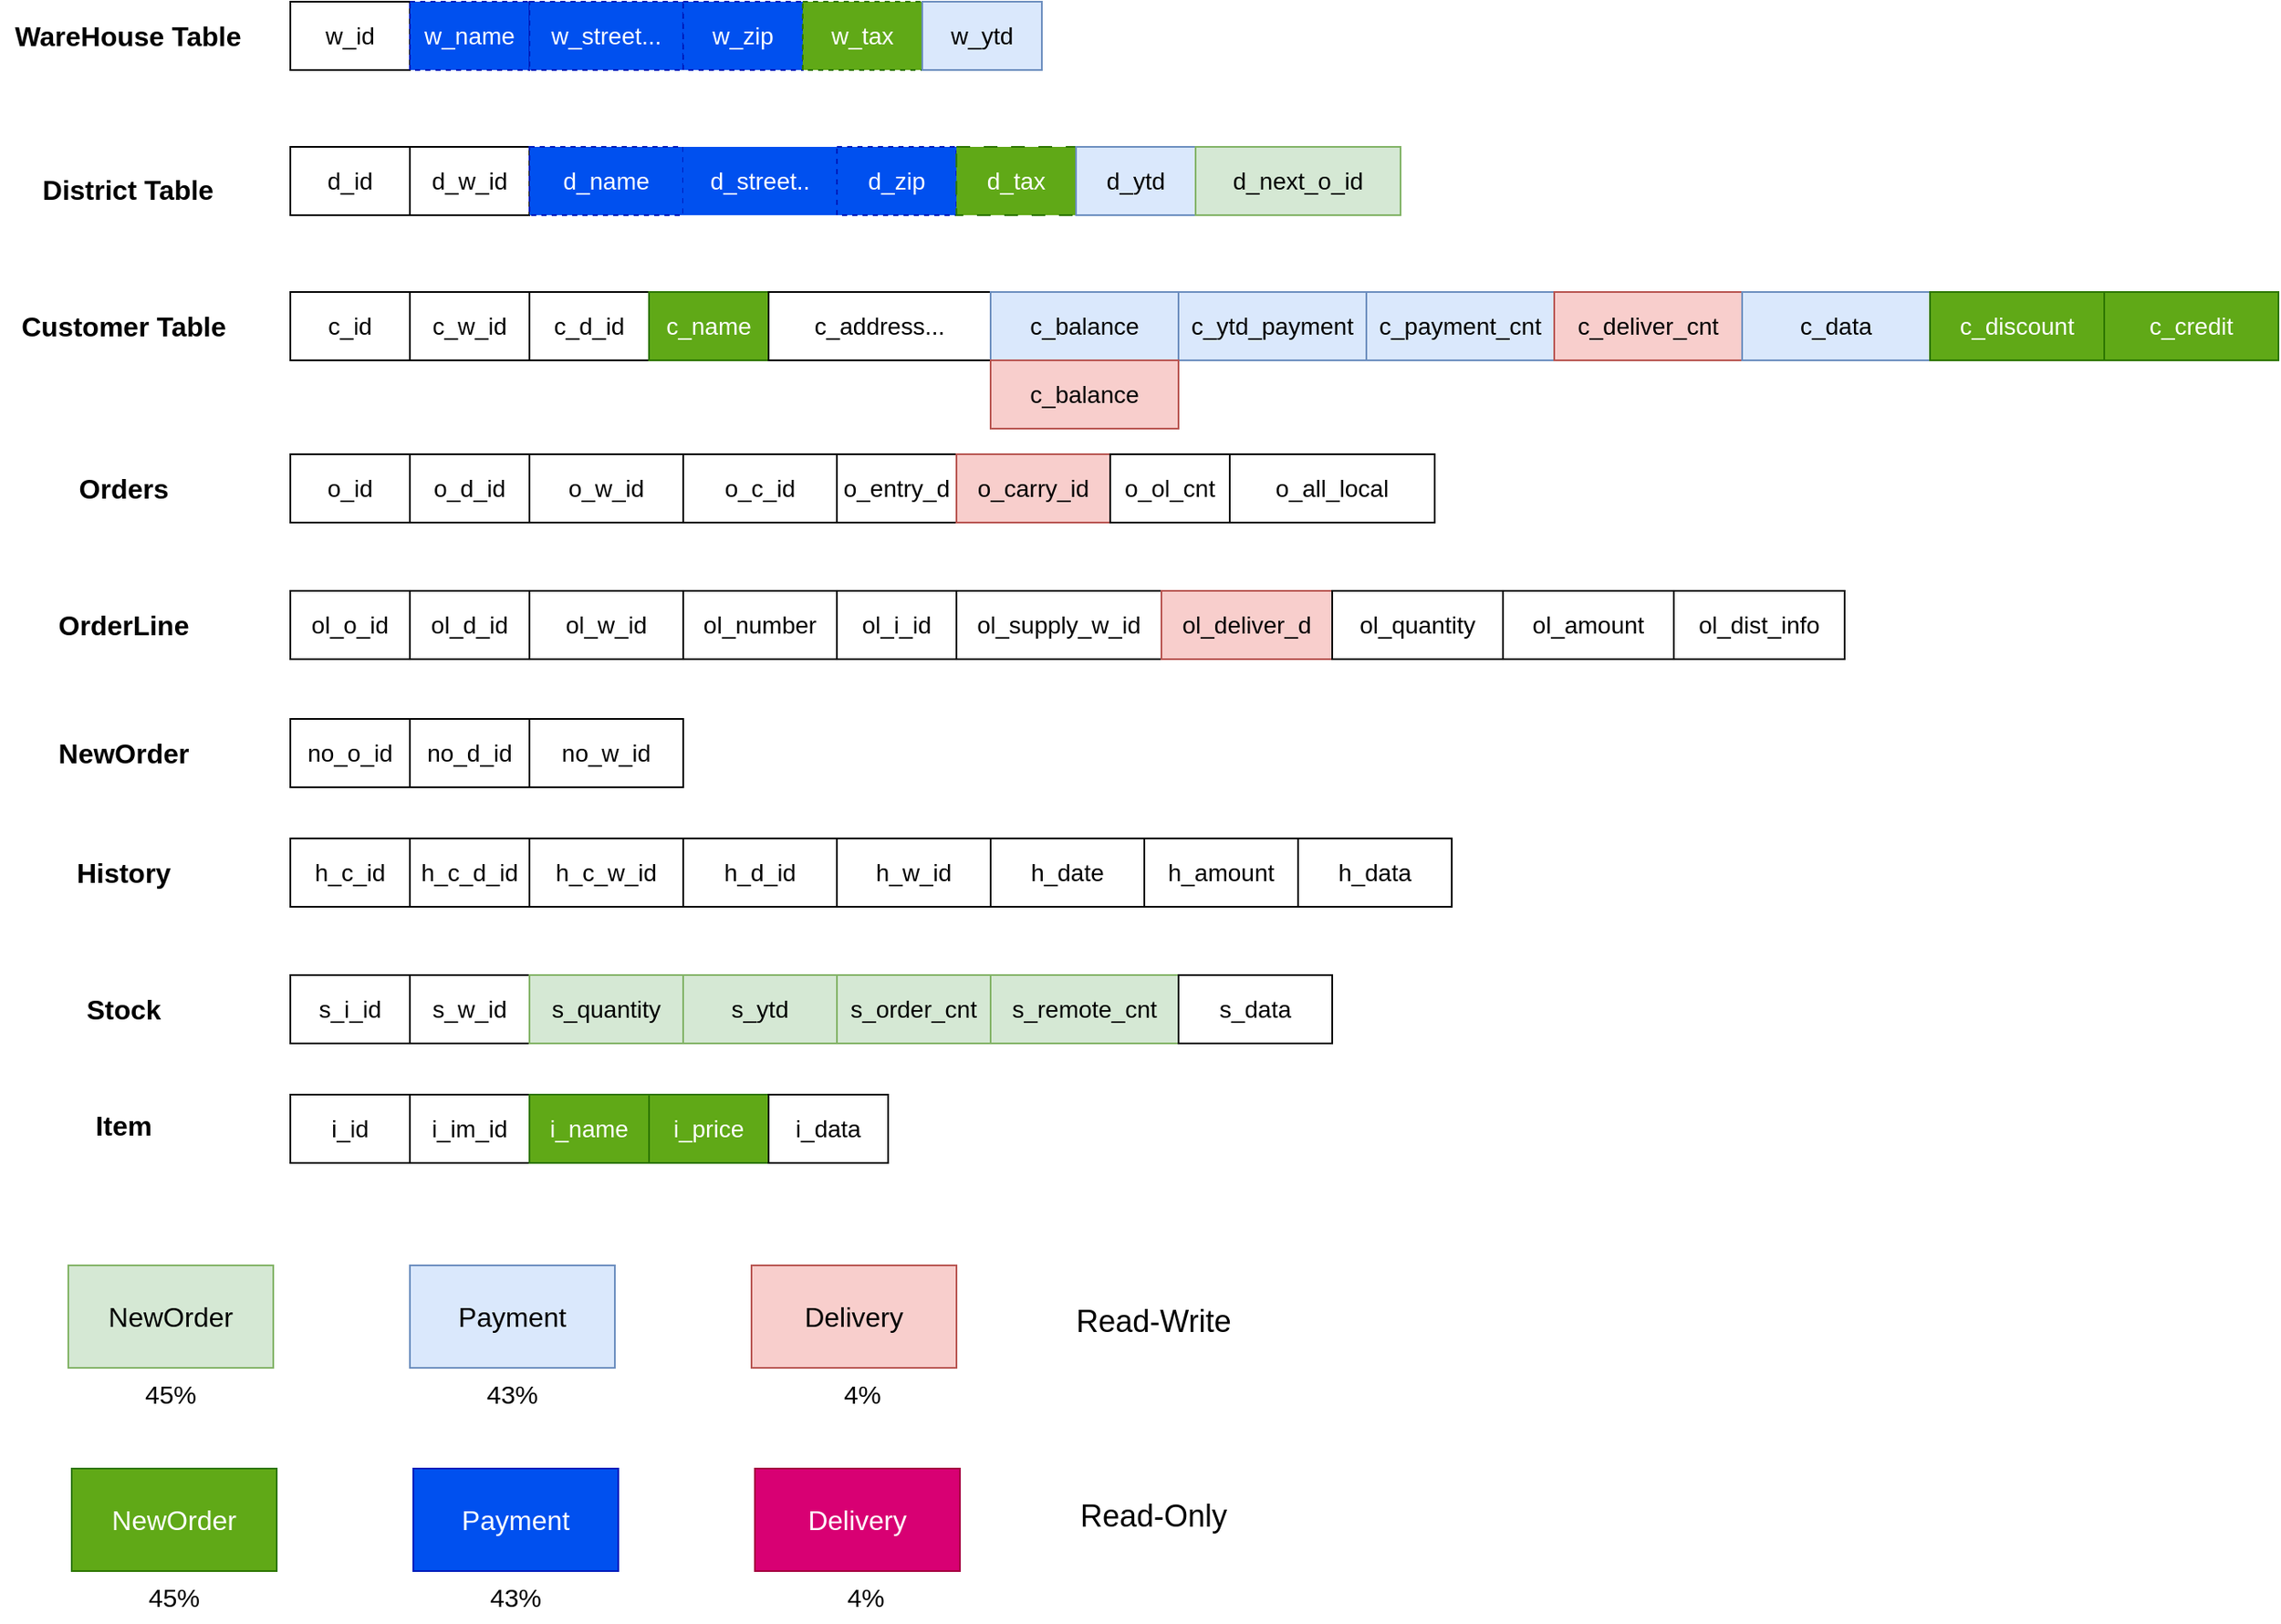 <mxfile version="22.1.17" type="github" pages="2">
  <diagram name="第 1 页" id="4-UyKStfDiMaiHCM2lMz">
    <mxGraphModel dx="1384" dy="772" grid="0" gridSize="10" guides="1" tooltips="1" connect="1" arrows="1" fold="1" page="1" pageScale="1" pageWidth="827" pageHeight="1169" math="0" shadow="0">
      <root>
        <mxCell id="0" />
        <mxCell id="1" parent="0" />
        <mxCell id="zCyR_8k9QBpS8VLOKry5-1" value="w_id" style="rounded=0;whiteSpace=wrap;html=1;fontSize=14;" parent="1" vertex="1">
          <mxGeometry x="200" y="220" width="70" height="40" as="geometry" />
        </mxCell>
        <mxCell id="zCyR_8k9QBpS8VLOKry5-2" value="w_name" style="rounded=0;whiteSpace=wrap;html=1;fontSize=14;fillColor=#0050ef;fontColor=#ffffff;strokeColor=#001DBC;dashed=1;" parent="1" vertex="1">
          <mxGeometry x="270" y="220" width="70" height="40" as="geometry" />
        </mxCell>
        <mxCell id="zCyR_8k9QBpS8VLOKry5-3" value="w_street..." style="rounded=0;whiteSpace=wrap;html=1;fontSize=14;fillColor=#0050ef;fontColor=#ffffff;strokeColor=#001DBC;dashed=1;" parent="1" vertex="1">
          <mxGeometry x="340" y="220" width="90" height="40" as="geometry" />
        </mxCell>
        <mxCell id="zCyR_8k9QBpS8VLOKry5-4" value="w_zip" style="rounded=0;whiteSpace=wrap;html=1;fontSize=14;fillColor=#0050ef;fontColor=#ffffff;strokeColor=#001DBC;dashed=1;" parent="1" vertex="1">
          <mxGeometry x="430" y="220" width="70" height="40" as="geometry" />
        </mxCell>
        <mxCell id="zCyR_8k9QBpS8VLOKry5-5" value="w_tax" style="rounded=0;whiteSpace=wrap;html=1;fontSize=14;fillColor=#60a917;fontColor=#ffffff;strokeColor=#2D7600;dashed=1;" parent="1" vertex="1">
          <mxGeometry x="500" y="220" width="70" height="40" as="geometry" />
        </mxCell>
        <mxCell id="zCyR_8k9QBpS8VLOKry5-6" value="w_ytd" style="rounded=0;whiteSpace=wrap;html=1;fontSize=14;fillColor=#dae8fc;strokeColor=#6c8ebf;" parent="1" vertex="1">
          <mxGeometry x="570" y="220" width="70" height="40" as="geometry" />
        </mxCell>
        <mxCell id="zCyR_8k9QBpS8VLOKry5-8" value="&lt;b style=&quot;font-size: 16px;&quot;&gt;&lt;font style=&quot;font-size: 16px;&quot;&gt;WareHouse Table&lt;/font&gt;&lt;/b&gt;" style="text;html=1;strokeColor=none;fillColor=none;align=center;verticalAlign=middle;whiteSpace=wrap;rounded=0;fontSize=16;" parent="1" vertex="1">
          <mxGeometry x="30" y="225" width="150" height="30" as="geometry" />
        </mxCell>
        <mxCell id="zCyR_8k9QBpS8VLOKry5-9" value="&lt;span style=&quot;font-size: 16px;&quot;&gt;&lt;b style=&quot;font-size: 16px;&quot;&gt;District Table&lt;/b&gt;&lt;/span&gt;" style="text;html=1;strokeColor=none;fillColor=none;align=center;verticalAlign=middle;whiteSpace=wrap;rounded=0;fontSize=16;" parent="1" vertex="1">
          <mxGeometry x="45" y="315" width="120" height="30" as="geometry" />
        </mxCell>
        <mxCell id="zCyR_8k9QBpS8VLOKry5-10" value="d_id" style="rounded=0;whiteSpace=wrap;html=1;fontSize=14;" parent="1" vertex="1">
          <mxGeometry x="200" y="305" width="70" height="40" as="geometry" />
        </mxCell>
        <mxCell id="zCyR_8k9QBpS8VLOKry5-11" value="d_w_id" style="rounded=0;whiteSpace=wrap;html=1;fontSize=14;" parent="1" vertex="1">
          <mxGeometry x="270" y="305" width="70" height="40" as="geometry" />
        </mxCell>
        <mxCell id="zCyR_8k9QBpS8VLOKry5-12" value="d_name" style="rounded=0;whiteSpace=wrap;html=1;fontSize=14;fillColor=#0050ef;fontColor=#ffffff;strokeColor=#001DBC;dashed=1;" parent="1" vertex="1">
          <mxGeometry x="340" y="305" width="90" height="40" as="geometry" />
        </mxCell>
        <mxCell id="zCyR_8k9QBpS8VLOKry5-13" value="d_street.." style="rounded=0;whiteSpace=wrap;html=1;fontSize=14;fillColor=#0050ef;fontColor=#ffffff;strokeColor=none;dashed=1;" parent="1" vertex="1">
          <mxGeometry x="430" y="305" width="90" height="40" as="geometry" />
        </mxCell>
        <mxCell id="zCyR_8k9QBpS8VLOKry5-14" value="d_zip" style="rounded=0;whiteSpace=wrap;html=1;fontSize=14;fillColor=#0050ef;fontColor=#ffffff;strokeColor=#001DBC;dashed=1;" parent="1" vertex="1">
          <mxGeometry x="520" y="305" width="70" height="40" as="geometry" />
        </mxCell>
        <mxCell id="zCyR_8k9QBpS8VLOKry5-15" value="d_tax" style="rounded=0;whiteSpace=wrap;html=1;fontSize=14;fillColor=#60a917;fontColor=#ffffff;strokeColor=#2D7600;dashed=1;dashPattern=8 8;" parent="1" vertex="1">
          <mxGeometry x="590" y="305" width="70" height="40" as="geometry" />
        </mxCell>
        <mxCell id="zCyR_8k9QBpS8VLOKry5-16" value="d_ytd" style="rounded=0;whiteSpace=wrap;html=1;fontSize=14;fillColor=#dae8fc;strokeColor=#6c8ebf;" parent="1" vertex="1">
          <mxGeometry x="660" y="305" width="70" height="40" as="geometry" />
        </mxCell>
        <mxCell id="zCyR_8k9QBpS8VLOKry5-17" value="d_next_o_id" style="rounded=0;whiteSpace=wrap;html=1;fontSize=14;fillColor=#d5e8d4;strokeColor=#82b366;" parent="1" vertex="1">
          <mxGeometry x="730" y="305" width="120" height="40" as="geometry" />
        </mxCell>
        <mxCell id="zCyR_8k9QBpS8VLOKry5-18" value="c_id" style="rounded=0;whiteSpace=wrap;html=1;fontSize=14;" parent="1" vertex="1">
          <mxGeometry x="200" y="390" width="70" height="40" as="geometry" />
        </mxCell>
        <mxCell id="zCyR_8k9QBpS8VLOKry5-19" value="c_w_id" style="rounded=0;whiteSpace=wrap;html=1;fontSize=14;" parent="1" vertex="1">
          <mxGeometry x="270" y="390" width="70" height="40" as="geometry" />
        </mxCell>
        <mxCell id="zCyR_8k9QBpS8VLOKry5-20" value="c_d_id" style="rounded=0;whiteSpace=wrap;html=1;fontSize=14;" parent="1" vertex="1">
          <mxGeometry x="340" y="390" width="70" height="40" as="geometry" />
        </mxCell>
        <mxCell id="zCyR_8k9QBpS8VLOKry5-21" value="c_name" style="rounded=0;whiteSpace=wrap;html=1;fontSize=14;fillColor=#60a917;fontColor=#ffffff;strokeColor=#2D7600;" parent="1" vertex="1">
          <mxGeometry x="410" y="390" width="70" height="40" as="geometry" />
        </mxCell>
        <mxCell id="zCyR_8k9QBpS8VLOKry5-22" value="c_address..." style="rounded=0;whiteSpace=wrap;html=1;fontSize=14;" parent="1" vertex="1">
          <mxGeometry x="480" y="390" width="130" height="40" as="geometry" />
        </mxCell>
        <mxCell id="zCyR_8k9QBpS8VLOKry5-23" value="c_balance" style="rounded=0;whiteSpace=wrap;html=1;fontSize=14;fillColor=#dae8fc;strokeColor=#6c8ebf;" parent="1" vertex="1">
          <mxGeometry x="610" y="390" width="110" height="40" as="geometry" />
        </mxCell>
        <mxCell id="zCyR_8k9QBpS8VLOKry5-24" value="c_ytd_payment" style="rounded=0;whiteSpace=wrap;html=1;fontSize=14;fillColor=#dae8fc;strokeColor=#6c8ebf;" parent="1" vertex="1">
          <mxGeometry x="720" y="390" width="110" height="40" as="geometry" />
        </mxCell>
        <mxCell id="zCyR_8k9QBpS8VLOKry5-25" value="c_payment_cnt" style="rounded=0;whiteSpace=wrap;html=1;fontSize=14;fillColor=#dae8fc;strokeColor=#6c8ebf;" parent="1" vertex="1">
          <mxGeometry x="830" y="390" width="110" height="40" as="geometry" />
        </mxCell>
        <mxCell id="zCyR_8k9QBpS8VLOKry5-26" value="c_deliver_cnt" style="rounded=0;whiteSpace=wrap;html=1;fontSize=14;fillColor=#f8cecc;strokeColor=#b85450;" parent="1" vertex="1">
          <mxGeometry x="940" y="390" width="110" height="40" as="geometry" />
        </mxCell>
        <mxCell id="zCyR_8k9QBpS8VLOKry5-27" value="c_data" style="rounded=0;whiteSpace=wrap;html=1;fontSize=14;fillColor=#dae8fc;strokeColor=#6c8ebf;" parent="1" vertex="1">
          <mxGeometry x="1050" y="390" width="110" height="40" as="geometry" />
        </mxCell>
        <mxCell id="zCyR_8k9QBpS8VLOKry5-28" value="&lt;span style=&quot;font-size: 16px;&quot;&gt;&lt;b style=&quot;font-size: 16px;&quot;&gt;Customer Table&lt;/b&gt;&lt;/span&gt;" style="text;html=1;strokeColor=none;fillColor=none;align=center;verticalAlign=middle;whiteSpace=wrap;rounded=0;fontSize=16;" parent="1" vertex="1">
          <mxGeometry x="30" y="395" width="145" height="30" as="geometry" />
        </mxCell>
        <mxCell id="zCyR_8k9QBpS8VLOKry5-29" value="&lt;span style=&quot;font-size: 16px;&quot;&gt;&lt;b style=&quot;font-size: 16px;&quot;&gt;Orders&lt;/b&gt;&lt;/span&gt;" style="text;html=1;strokeColor=none;fillColor=none;align=center;verticalAlign=middle;whiteSpace=wrap;rounded=0;fontSize=16;" parent="1" vertex="1">
          <mxGeometry x="30" y="490" width="145" height="30" as="geometry" />
        </mxCell>
        <mxCell id="zCyR_8k9QBpS8VLOKry5-30" value="o_id" style="rounded=0;whiteSpace=wrap;html=1;fontSize=14;" parent="1" vertex="1">
          <mxGeometry x="200" y="485" width="70" height="40" as="geometry" />
        </mxCell>
        <mxCell id="zCyR_8k9QBpS8VLOKry5-31" value="o_d_id" style="rounded=0;whiteSpace=wrap;html=1;fontSize=14;" parent="1" vertex="1">
          <mxGeometry x="270" y="485" width="70" height="40" as="geometry" />
        </mxCell>
        <mxCell id="zCyR_8k9QBpS8VLOKry5-32" value="o_w_id" style="rounded=0;whiteSpace=wrap;html=1;fontSize=14;" parent="1" vertex="1">
          <mxGeometry x="340" y="485" width="90" height="40" as="geometry" />
        </mxCell>
        <mxCell id="zCyR_8k9QBpS8VLOKry5-33" value="o_c_id" style="rounded=0;whiteSpace=wrap;html=1;fontSize=14;" parent="1" vertex="1">
          <mxGeometry x="430" y="485" width="90" height="40" as="geometry" />
        </mxCell>
        <mxCell id="zCyR_8k9QBpS8VLOKry5-34" value="o_entry_d" style="rounded=0;whiteSpace=wrap;html=1;fontSize=14;" parent="1" vertex="1">
          <mxGeometry x="520" y="485" width="70" height="40" as="geometry" />
        </mxCell>
        <mxCell id="zCyR_8k9QBpS8VLOKry5-35" value="o_carry_id" style="rounded=0;whiteSpace=wrap;html=1;fontSize=14;fillColor=#f8cecc;strokeColor=#b85450;" parent="1" vertex="1">
          <mxGeometry x="590" y="485" width="90" height="40" as="geometry" />
        </mxCell>
        <mxCell id="zCyR_8k9QBpS8VLOKry5-36" value="o_ol_cnt" style="rounded=0;whiteSpace=wrap;html=1;fontSize=14;" parent="1" vertex="1">
          <mxGeometry x="680" y="485" width="70" height="40" as="geometry" />
        </mxCell>
        <mxCell id="zCyR_8k9QBpS8VLOKry5-37" value="o_all_local" style="rounded=0;whiteSpace=wrap;html=1;fontSize=14;" parent="1" vertex="1">
          <mxGeometry x="750" y="485" width="120" height="40" as="geometry" />
        </mxCell>
        <mxCell id="zCyR_8k9QBpS8VLOKry5-38" value="&lt;span style=&quot;font-size: 16px;&quot;&gt;&lt;b style=&quot;font-size: 16px;&quot;&gt;OrderLine&lt;/b&gt;&lt;/span&gt;" style="text;html=1;strokeColor=none;fillColor=none;align=center;verticalAlign=middle;whiteSpace=wrap;rounded=0;fontSize=16;" parent="1" vertex="1">
          <mxGeometry x="30" y="570" width="145" height="30" as="geometry" />
        </mxCell>
        <mxCell id="zCyR_8k9QBpS8VLOKry5-39" value="ol_o_id" style="rounded=0;whiteSpace=wrap;html=1;fontSize=14;" parent="1" vertex="1">
          <mxGeometry x="200" y="565" width="70" height="40" as="geometry" />
        </mxCell>
        <mxCell id="zCyR_8k9QBpS8VLOKry5-40" value="ol_d_id" style="rounded=0;whiteSpace=wrap;html=1;fontSize=14;" parent="1" vertex="1">
          <mxGeometry x="270" y="565" width="70" height="40" as="geometry" />
        </mxCell>
        <mxCell id="zCyR_8k9QBpS8VLOKry5-41" value="ol_w_id" style="rounded=0;whiteSpace=wrap;html=1;fontSize=14;" parent="1" vertex="1">
          <mxGeometry x="340" y="565" width="90" height="40" as="geometry" />
        </mxCell>
        <mxCell id="zCyR_8k9QBpS8VLOKry5-42" value="ol_number" style="rounded=0;whiteSpace=wrap;html=1;fontSize=14;" parent="1" vertex="1">
          <mxGeometry x="430" y="565" width="90" height="40" as="geometry" />
        </mxCell>
        <mxCell id="zCyR_8k9QBpS8VLOKry5-43" value="ol_i_id" style="rounded=0;whiteSpace=wrap;html=1;fontSize=14;" parent="1" vertex="1">
          <mxGeometry x="520" y="565" width="70" height="40" as="geometry" />
        </mxCell>
        <mxCell id="zCyR_8k9QBpS8VLOKry5-44" value="ol_supply_w_id" style="rounded=0;whiteSpace=wrap;html=1;fontSize=14;" parent="1" vertex="1">
          <mxGeometry x="590" y="565" width="120" height="40" as="geometry" />
        </mxCell>
        <mxCell id="zCyR_8k9QBpS8VLOKry5-45" value="ol_deliver_d" style="rounded=0;whiteSpace=wrap;html=1;fontSize=14;fillColor=#f8cecc;strokeColor=#b85450;" parent="1" vertex="1">
          <mxGeometry x="710" y="565" width="100" height="40" as="geometry" />
        </mxCell>
        <mxCell id="zCyR_8k9QBpS8VLOKry5-47" value="ol_quantity" style="rounded=0;whiteSpace=wrap;html=1;fontSize=14;" parent="1" vertex="1">
          <mxGeometry x="810" y="565" width="100" height="40" as="geometry" />
        </mxCell>
        <mxCell id="zCyR_8k9QBpS8VLOKry5-48" value="ol_amount" style="rounded=0;whiteSpace=wrap;html=1;fontSize=14;" parent="1" vertex="1">
          <mxGeometry x="910" y="565" width="100" height="40" as="geometry" />
        </mxCell>
        <mxCell id="zCyR_8k9QBpS8VLOKry5-49" value="ol_dist_info" style="rounded=0;whiteSpace=wrap;html=1;fontSize=14;" parent="1" vertex="1">
          <mxGeometry x="1010" y="565" width="100" height="40" as="geometry" />
        </mxCell>
        <mxCell id="zCyR_8k9QBpS8VLOKry5-50" value="&lt;span style=&quot;font-size: 16px;&quot;&gt;&lt;b style=&quot;font-size: 16px;&quot;&gt;NewOrder&lt;/b&gt;&lt;/span&gt;" style="text;html=1;strokeColor=none;fillColor=none;align=center;verticalAlign=middle;whiteSpace=wrap;rounded=0;fontSize=16;" parent="1" vertex="1">
          <mxGeometry x="30" y="645" width="145" height="30" as="geometry" />
        </mxCell>
        <mxCell id="zCyR_8k9QBpS8VLOKry5-51" value="no_o_id" style="rounded=0;whiteSpace=wrap;html=1;fontSize=14;" parent="1" vertex="1">
          <mxGeometry x="200" y="640" width="70" height="40" as="geometry" />
        </mxCell>
        <mxCell id="zCyR_8k9QBpS8VLOKry5-52" value="no_d_id" style="rounded=0;whiteSpace=wrap;html=1;fontSize=14;" parent="1" vertex="1">
          <mxGeometry x="270" y="640" width="70" height="40" as="geometry" />
        </mxCell>
        <mxCell id="zCyR_8k9QBpS8VLOKry5-53" value="no_w_id" style="rounded=0;whiteSpace=wrap;html=1;fontSize=14;" parent="1" vertex="1">
          <mxGeometry x="340" y="640" width="90" height="40" as="geometry" />
        </mxCell>
        <mxCell id="zCyR_8k9QBpS8VLOKry5-61" value="&lt;span style=&quot;font-size: 16px;&quot;&gt;&lt;b style=&quot;font-size: 16px;&quot;&gt;History&lt;/b&gt;&lt;/span&gt;" style="text;html=1;strokeColor=none;fillColor=none;align=center;verticalAlign=middle;whiteSpace=wrap;rounded=0;fontSize=16;" parent="1" vertex="1">
          <mxGeometry x="30" y="715" width="145" height="30" as="geometry" />
        </mxCell>
        <mxCell id="zCyR_8k9QBpS8VLOKry5-62" value="h_c_id" style="rounded=0;whiteSpace=wrap;html=1;fontSize=14;" parent="1" vertex="1">
          <mxGeometry x="200" y="710" width="70" height="40" as="geometry" />
        </mxCell>
        <mxCell id="zCyR_8k9QBpS8VLOKry5-63" value="h_c_d_id" style="rounded=0;whiteSpace=wrap;html=1;fontSize=14;" parent="1" vertex="1">
          <mxGeometry x="270" y="710" width="70" height="40" as="geometry" />
        </mxCell>
        <mxCell id="zCyR_8k9QBpS8VLOKry5-64" value="h_c_w_id" style="rounded=0;whiteSpace=wrap;html=1;fontSize=14;" parent="1" vertex="1">
          <mxGeometry x="340" y="710" width="90" height="40" as="geometry" />
        </mxCell>
        <mxCell id="zCyR_8k9QBpS8VLOKry5-65" value="h_d_id" style="rounded=0;whiteSpace=wrap;html=1;fontSize=14;" parent="1" vertex="1">
          <mxGeometry x="430" y="710" width="90" height="40" as="geometry" />
        </mxCell>
        <mxCell id="zCyR_8k9QBpS8VLOKry5-66" value="h_w_id" style="rounded=0;whiteSpace=wrap;html=1;fontSize=14;" parent="1" vertex="1">
          <mxGeometry x="520" y="710" width="90" height="40" as="geometry" />
        </mxCell>
        <mxCell id="zCyR_8k9QBpS8VLOKry5-67" value="h_date" style="rounded=0;whiteSpace=wrap;html=1;fontSize=14;" parent="1" vertex="1">
          <mxGeometry x="610" y="710" width="90" height="40" as="geometry" />
        </mxCell>
        <mxCell id="zCyR_8k9QBpS8VLOKry5-68" value="h_amount" style="rounded=0;whiteSpace=wrap;html=1;fontSize=14;" parent="1" vertex="1">
          <mxGeometry x="700" y="710" width="90" height="40" as="geometry" />
        </mxCell>
        <mxCell id="zCyR_8k9QBpS8VLOKry5-69" value="h_data" style="rounded=0;whiteSpace=wrap;html=1;fontSize=14;" parent="1" vertex="1">
          <mxGeometry x="790" y="710" width="90" height="40" as="geometry" />
        </mxCell>
        <mxCell id="zCyR_8k9QBpS8VLOKry5-70" value="&lt;span style=&quot;font-size: 16px;&quot;&gt;&lt;b style=&quot;font-size: 16px;&quot;&gt;Stock&lt;/b&gt;&lt;/span&gt;" style="text;html=1;strokeColor=none;fillColor=none;align=center;verticalAlign=middle;whiteSpace=wrap;rounded=0;fontSize=16;" parent="1" vertex="1">
          <mxGeometry x="30" y="795" width="145" height="30" as="geometry" />
        </mxCell>
        <mxCell id="zCyR_8k9QBpS8VLOKry5-71" value="s_i_id" style="rounded=0;whiteSpace=wrap;html=1;fontSize=14;" parent="1" vertex="1">
          <mxGeometry x="200" y="790" width="70" height="40" as="geometry" />
        </mxCell>
        <mxCell id="zCyR_8k9QBpS8VLOKry5-72" value="s_w_id" style="rounded=0;whiteSpace=wrap;html=1;fontSize=14;" parent="1" vertex="1">
          <mxGeometry x="270" y="790" width="70" height="40" as="geometry" />
        </mxCell>
        <mxCell id="zCyR_8k9QBpS8VLOKry5-73" value="s_quantity" style="rounded=0;whiteSpace=wrap;html=1;fontSize=14;fillColor=#d5e8d4;strokeColor=#82b366;" parent="1" vertex="1">
          <mxGeometry x="340" y="790" width="90" height="40" as="geometry" />
        </mxCell>
        <mxCell id="zCyR_8k9QBpS8VLOKry5-74" value="s_ytd" style="rounded=0;whiteSpace=wrap;html=1;fontSize=14;fillColor=#d5e8d4;strokeColor=#82b366;" parent="1" vertex="1">
          <mxGeometry x="430" y="790" width="90" height="40" as="geometry" />
        </mxCell>
        <mxCell id="zCyR_8k9QBpS8VLOKry5-75" value="s_order_cnt" style="rounded=0;whiteSpace=wrap;html=1;fontSize=14;fillColor=#d5e8d4;strokeColor=#82b366;" parent="1" vertex="1">
          <mxGeometry x="520" y="790" width="90" height="40" as="geometry" />
        </mxCell>
        <mxCell id="zCyR_8k9QBpS8VLOKry5-76" value="s_remote_cnt" style="rounded=0;whiteSpace=wrap;html=1;fontSize=14;fillColor=#d5e8d4;strokeColor=#82b366;" parent="1" vertex="1">
          <mxGeometry x="610" y="790" width="110" height="40" as="geometry" />
        </mxCell>
        <mxCell id="zCyR_8k9QBpS8VLOKry5-77" value="s_data" style="rounded=0;whiteSpace=wrap;html=1;fontSize=14;" parent="1" vertex="1">
          <mxGeometry x="720" y="790" width="90" height="40" as="geometry" />
        </mxCell>
        <mxCell id="N-21PGN9HXtNjX-DS3aY-2" value="&lt;font style=&quot;font-size: 16px;&quot;&gt;NewOrder&lt;/font&gt;" style="rounded=0;whiteSpace=wrap;html=1;fillColor=#d5e8d4;strokeColor=#82b366;" parent="1" vertex="1">
          <mxGeometry x="70" y="960" width="120" height="60" as="geometry" />
        </mxCell>
        <mxCell id="N-21PGN9HXtNjX-DS3aY-3" value="&lt;font style=&quot;font-size: 16px;&quot;&gt;Payment&lt;/font&gt;" style="rounded=0;whiteSpace=wrap;html=1;fillColor=#dae8fc;strokeColor=#6c8ebf;" parent="1" vertex="1">
          <mxGeometry x="270" y="960" width="120" height="60" as="geometry" />
        </mxCell>
        <mxCell id="N-21PGN9HXtNjX-DS3aY-4" value="&lt;font style=&quot;font-size: 16px;&quot;&gt;Delivery&lt;/font&gt;" style="rounded=0;whiteSpace=wrap;html=1;fillColor=#f8cecc;strokeColor=#b85450;" parent="1" vertex="1">
          <mxGeometry x="470" y="960" width="120" height="60" as="geometry" />
        </mxCell>
        <mxCell id="N-21PGN9HXtNjX-DS3aY-5" value="&lt;font style=&quot;font-size: 15px;&quot;&gt;45%&lt;/font&gt;" style="text;html=1;strokeColor=none;fillColor=none;align=center;verticalAlign=middle;whiteSpace=wrap;rounded=0;" parent="1" vertex="1">
          <mxGeometry x="100" y="1020" width="60" height="30" as="geometry" />
        </mxCell>
        <mxCell id="N-21PGN9HXtNjX-DS3aY-6" value="&lt;font style=&quot;font-size: 15px;&quot;&gt;43%&lt;/font&gt;" style="text;html=1;strokeColor=none;fillColor=none;align=center;verticalAlign=middle;whiteSpace=wrap;rounded=0;" parent="1" vertex="1">
          <mxGeometry x="300" y="1020" width="60" height="30" as="geometry" />
        </mxCell>
        <mxCell id="N-21PGN9HXtNjX-DS3aY-7" value="&lt;font style=&quot;font-size: 15px;&quot;&gt;4%&lt;/font&gt;" style="text;html=1;strokeColor=none;fillColor=none;align=center;verticalAlign=middle;whiteSpace=wrap;rounded=0;" parent="1" vertex="1">
          <mxGeometry x="505" y="1020" width="60" height="30" as="geometry" />
        </mxCell>
        <mxCell id="N-21PGN9HXtNjX-DS3aY-8" value="c_balance" style="rounded=0;whiteSpace=wrap;html=1;fontSize=14;fillColor=#f8cecc;strokeColor=#b85450;" parent="1" vertex="1">
          <mxGeometry x="610" y="430" width="110" height="40" as="geometry" />
        </mxCell>
        <mxCell id="N-21PGN9HXtNjX-DS3aY-9" value="c_discount" style="rounded=0;whiteSpace=wrap;html=1;fontSize=14;fillColor=#60a917;fontColor=#ffffff;strokeColor=#2D7600;" parent="1" vertex="1">
          <mxGeometry x="1160" y="390" width="102" height="40" as="geometry" />
        </mxCell>
        <mxCell id="N-21PGN9HXtNjX-DS3aY-10" value="c_credit" style="rounded=0;whiteSpace=wrap;html=1;fontSize=14;fillColor=#60a917;fontColor=#ffffff;strokeColor=#2D7600;" parent="1" vertex="1">
          <mxGeometry x="1262" y="390" width="102" height="40" as="geometry" />
        </mxCell>
        <mxCell id="N-21PGN9HXtNjX-DS3aY-11" value="&lt;span style=&quot;font-size: 16px;&quot;&gt;&lt;b style=&quot;font-size: 16px;&quot;&gt;Item&lt;/b&gt;&lt;/span&gt;" style="text;html=1;strokeColor=none;fillColor=none;align=center;verticalAlign=middle;whiteSpace=wrap;rounded=0;fontSize=16;" parent="1" vertex="1">
          <mxGeometry x="30" y="863" width="145" height="30" as="geometry" />
        </mxCell>
        <mxCell id="N-21PGN9HXtNjX-DS3aY-13" value="i_id" style="rounded=0;whiteSpace=wrap;html=1;fontSize=14;" parent="1" vertex="1">
          <mxGeometry x="200" y="860" width="70" height="40" as="geometry" />
        </mxCell>
        <mxCell id="N-21PGN9HXtNjX-DS3aY-14" value="i_im_id" style="rounded=0;whiteSpace=wrap;html=1;fontSize=14;" parent="1" vertex="1">
          <mxGeometry x="270" y="860" width="70" height="40" as="geometry" />
        </mxCell>
        <mxCell id="N-21PGN9HXtNjX-DS3aY-15" value="i_name" style="rounded=0;whiteSpace=wrap;html=1;fontSize=14;fillColor=#60a917;fontColor=#ffffff;strokeColor=#2D7600;" parent="1" vertex="1">
          <mxGeometry x="340" y="860" width="70" height="40" as="geometry" />
        </mxCell>
        <mxCell id="N-21PGN9HXtNjX-DS3aY-16" value="i_price" style="rounded=0;whiteSpace=wrap;html=1;fontSize=14;fillColor=#60a917;fontColor=#ffffff;strokeColor=#2D7600;" parent="1" vertex="1">
          <mxGeometry x="410" y="860" width="70" height="40" as="geometry" />
        </mxCell>
        <mxCell id="N-21PGN9HXtNjX-DS3aY-17" value="i_data" style="rounded=0;whiteSpace=wrap;html=1;fontSize=14;" parent="1" vertex="1">
          <mxGeometry x="480" y="860" width="70" height="40" as="geometry" />
        </mxCell>
        <mxCell id="N-21PGN9HXtNjX-DS3aY-18" value="&lt;font style=&quot;font-size: 16px;&quot;&gt;NewOrder&lt;/font&gt;" style="rounded=0;whiteSpace=wrap;html=1;fillColor=#60a917;strokeColor=#2D7600;fontColor=#ffffff;" parent="1" vertex="1">
          <mxGeometry x="72" y="1079" width="120" height="60" as="geometry" />
        </mxCell>
        <mxCell id="N-21PGN9HXtNjX-DS3aY-19" value="&lt;font style=&quot;font-size: 16px;&quot;&gt;Payment&lt;/font&gt;" style="rounded=0;whiteSpace=wrap;html=1;fillColor=#0050ef;strokeColor=#001DBC;fontColor=#ffffff;" parent="1" vertex="1">
          <mxGeometry x="272" y="1079" width="120" height="60" as="geometry" />
        </mxCell>
        <mxCell id="N-21PGN9HXtNjX-DS3aY-20" value="&lt;font style=&quot;font-size: 16px;&quot;&gt;Delivery&lt;/font&gt;" style="rounded=0;whiteSpace=wrap;html=1;fillColor=#d80073;strokeColor=#A50040;fontColor=#ffffff;" parent="1" vertex="1">
          <mxGeometry x="472" y="1079" width="120" height="60" as="geometry" />
        </mxCell>
        <mxCell id="N-21PGN9HXtNjX-DS3aY-21" value="&lt;font style=&quot;font-size: 15px;&quot;&gt;45%&lt;/font&gt;" style="text;html=1;strokeColor=none;fillColor=none;align=center;verticalAlign=middle;whiteSpace=wrap;rounded=0;" parent="1" vertex="1">
          <mxGeometry x="102" y="1139" width="60" height="30" as="geometry" />
        </mxCell>
        <mxCell id="N-21PGN9HXtNjX-DS3aY-22" value="&lt;font style=&quot;font-size: 15px;&quot;&gt;43%&lt;/font&gt;" style="text;html=1;strokeColor=none;fillColor=none;align=center;verticalAlign=middle;whiteSpace=wrap;rounded=0;" parent="1" vertex="1">
          <mxGeometry x="302" y="1139" width="60" height="30" as="geometry" />
        </mxCell>
        <mxCell id="N-21PGN9HXtNjX-DS3aY-23" value="&lt;font style=&quot;font-size: 15px;&quot;&gt;4%&lt;/font&gt;" style="text;html=1;strokeColor=none;fillColor=none;align=center;verticalAlign=middle;whiteSpace=wrap;rounded=0;" parent="1" vertex="1">
          <mxGeometry x="507" y="1139" width="60" height="30" as="geometry" />
        </mxCell>
        <mxCell id="N-21PGN9HXtNjX-DS3aY-24" value="&lt;font style=&quot;font-size: 18px;&quot;&gt;Read-Write&lt;/font&gt;" style="text;html=1;strokeColor=none;fillColor=none;align=center;verticalAlign=middle;whiteSpace=wrap;rounded=0;" parent="1" vertex="1">
          <mxGeometry x="640" y="978" width="131" height="30" as="geometry" />
        </mxCell>
        <mxCell id="N-21PGN9HXtNjX-DS3aY-25" value="&lt;font style=&quot;font-size: 18px;&quot;&gt;Read-Only&lt;/font&gt;" style="text;html=1;strokeColor=none;fillColor=none;align=center;verticalAlign=middle;whiteSpace=wrap;rounded=0;" parent="1" vertex="1">
          <mxGeometry x="640" y="1092" width="131" height="30" as="geometry" />
        </mxCell>
      </root>
    </mxGraphModel>
  </diagram>
  <diagram id="HtzhsgrQIQgDmMdO4EYY" name="第 2 页">
    <mxGraphModel dx="1384" dy="772" grid="0" gridSize="10" guides="1" tooltips="1" connect="1" arrows="1" fold="1" page="1" pageScale="1" pageWidth="827" pageHeight="1169" math="0" shadow="0">
      <root>
        <mxCell id="0" />
        <mxCell id="1" parent="0" />
        <mxCell id="Td7K2Nn33QxpVHgB9tX1-2" value="Row Header" style="rounded=0;whiteSpace=wrap;html=1;" parent="1" vertex="1">
          <mxGeometry x="207" y="314" width="101" height="45" as="geometry" />
        </mxCell>
        <mxCell id="Td7K2Nn33QxpVHgB9tX1-3" value="Column0" style="rounded=0;whiteSpace=wrap;html=1;" parent="1" vertex="1">
          <mxGeometry x="308" y="314" width="101" height="45" as="geometry" />
        </mxCell>
        <mxCell id="Td7K2Nn33QxpVHgB9tX1-4" value="Column1" style="rounded=0;whiteSpace=wrap;html=1;" parent="1" vertex="1">
          <mxGeometry x="409" y="314" width="101" height="45" as="geometry" />
        </mxCell>
        <mxCell id="Td7K2Nn33QxpVHgB9tX1-5" value="......" style="rounded=0;whiteSpace=wrap;html=1;" parent="1" vertex="1">
          <mxGeometry x="510" y="314" width="101" height="45" as="geometry" />
        </mxCell>
        <mxCell id="Td7K2Nn33QxpVHgB9tX1-6" value="Column N" style="rounded=0;whiteSpace=wrap;html=1;" parent="1" vertex="1">
          <mxGeometry x="611" y="314" width="101" height="45" as="geometry" />
        </mxCell>
        <mxCell id="Td7K2Nn33QxpVHgB9tX1-10" value="" style="group" parent="1" vertex="1" connectable="0">
          <mxGeometry x="46" y="295" width="96" height="86" as="geometry" />
        </mxCell>
        <mxCell id="Td7K2Nn33QxpVHgB9tX1-7" value="Row Key" style="rounded=0;whiteSpace=wrap;html=1;" parent="Td7K2Nn33QxpVHgB9tX1-10" vertex="1">
          <mxGeometry y="28" width="96" height="28" as="geometry" />
        </mxCell>
        <mxCell id="Td7K2Nn33QxpVHgB9tX1-8" value="Lock Array" style="rounded=0;whiteSpace=wrap;html=1;fillColor=#f8cecc;strokeColor=#b85450;" parent="Td7K2Nn33QxpVHgB9tX1-10" vertex="1">
          <mxGeometry y="56" width="96" height="30" as="geometry" />
        </mxCell>
        <mxCell id="Td7K2Nn33QxpVHgB9tX1-9" value="Table Id" style="rounded=0;whiteSpace=wrap;html=1;" parent="Td7K2Nn33QxpVHgB9tX1-10" vertex="1">
          <mxGeometry width="96" height="28" as="geometry" />
        </mxCell>
        <mxCell id="Td7K2Nn33QxpVHgB9tX1-11" value="" style="endArrow=none;html=1;rounded=0;exitX=1;exitY=0;exitDx=0;exitDy=0;entryX=0;entryY=0;entryDx=0;entryDy=0;dashed=1;" parent="1" source="Td7K2Nn33QxpVHgB9tX1-9" target="Td7K2Nn33QxpVHgB9tX1-2" edge="1">
          <mxGeometry width="50" height="50" relative="1" as="geometry">
            <mxPoint x="272" y="408" as="sourcePoint" />
            <mxPoint x="322" y="358" as="targetPoint" />
          </mxGeometry>
        </mxCell>
        <mxCell id="Td7K2Nn33QxpVHgB9tX1-12" value="" style="endArrow=none;html=1;rounded=0;exitX=1;exitY=1;exitDx=0;exitDy=0;entryX=0;entryY=1;entryDx=0;entryDy=0;dashed=1;" parent="1" source="Td7K2Nn33QxpVHgB9tX1-8" target="Td7K2Nn33QxpVHgB9tX1-2" edge="1">
          <mxGeometry width="50" height="50" relative="1" as="geometry">
            <mxPoint x="152" y="305" as="sourcePoint" />
            <mxPoint x="217" y="324" as="targetPoint" />
            <Array as="points">
              <mxPoint x="181" y="368" />
            </Array>
          </mxGeometry>
        </mxCell>
        <mxCell id="Td7K2Nn33QxpVHgB9tX1-14" value="Value" style="rounded=0;whiteSpace=wrap;html=1;" parent="1" vertex="1">
          <mxGeometry x="254" y="433" width="96" height="42" as="geometry" />
        </mxCell>
        <mxCell id="Td7K2Nn33QxpVHgB9tX1-16" value="Version" style="rounded=0;whiteSpace=wrap;html=1;" parent="1" vertex="1">
          <mxGeometry x="254" y="405" width="96" height="28" as="geometry" />
        </mxCell>
        <mxCell id="Td7K2Nn33QxpVHgB9tX1-17" value="" style="endArrow=none;html=1;rounded=0;exitX=0;exitY=0;exitDx=0;exitDy=0;entryX=1;entryY=1;entryDx=0;entryDy=0;dashed=1;" parent="1" source="Td7K2Nn33QxpVHgB9tX1-16" target="Td7K2Nn33QxpVHgB9tX1-2" edge="1">
          <mxGeometry width="50" height="50" relative="1" as="geometry">
            <mxPoint x="152" y="305" as="sourcePoint" />
            <mxPoint x="217" y="324" as="targetPoint" />
          </mxGeometry>
        </mxCell>
        <mxCell id="Td7K2Nn33QxpVHgB9tX1-19" value="" style="endArrow=none;html=1;rounded=0;exitX=1;exitY=0;exitDx=0;exitDy=0;entryX=0;entryY=1;entryDx=0;entryDy=0;dashed=1;" parent="1" source="Td7K2Nn33QxpVHgB9tX1-16" target="Td7K2Nn33QxpVHgB9tX1-4" edge="1">
          <mxGeometry width="50" height="50" relative="1" as="geometry">
            <mxPoint x="152" y="391" as="sourcePoint" />
            <mxPoint x="217" y="369" as="targetPoint" />
            <Array as="points" />
          </mxGeometry>
        </mxCell>
        <mxCell id="Td7K2Nn33QxpVHgB9tX1-20" value="VersionCell" style="rounded=0;whiteSpace=wrap;html=1;fillColor=#d5e8d4;strokeColor=#82b366;" parent="1" vertex="1">
          <mxGeometry x="697" y="572" width="88" height="31" as="geometry" />
        </mxCell>
        <mxCell id="Td7K2Nn33QxpVHgB9tX1-21" value="VersionCell" style="rounded=0;whiteSpace=wrap;html=1;fillColor=#d5e8d4;strokeColor=#82b366;" parent="1" vertex="1">
          <mxGeometry x="697" y="603" width="88" height="31" as="geometry" />
        </mxCell>
        <mxCell id="Td7K2Nn33QxpVHgB9tX1-22" value="VersionCell" style="rounded=0;whiteSpace=wrap;html=1;fillColor=#d5e8d4;strokeColor=#82b366;" parent="1" vertex="1">
          <mxGeometry x="697" y="634" width="88" height="31" as="geometry" />
        </mxCell>
        <mxCell id="Td7K2Nn33QxpVHgB9tX1-23" value="VersionCell" style="rounded=0;whiteSpace=wrap;html=1;fillColor=#d5e8d4;strokeColor=#82b366;" parent="1" vertex="1">
          <mxGeometry x="697" y="665" width="88" height="31" as="geometry" />
        </mxCell>
        <mxCell id="Td7K2Nn33QxpVHgB9tX1-25" value="VersionStatus" style="rounded=0;whiteSpace=wrap;html=1;" parent="1" vertex="1">
          <mxGeometry x="860" y="549" width="101" height="32" as="geometry" />
        </mxCell>
        <mxCell id="Td7K2Nn33QxpVHgB9tX1-26" value="Timestamp" style="rounded=0;whiteSpace=wrap;html=1;" parent="1" vertex="1">
          <mxGeometry x="860" y="581" width="101" height="31" as="geometry" />
        </mxCell>
        <mxCell id="Td7K2Nn33QxpVHgB9tX1-27" value="Data" style="rounded=0;whiteSpace=wrap;html=1;" parent="1" vertex="1">
          <mxGeometry x="860" y="612" width="101" height="27" as="geometry" />
        </mxCell>
        <mxCell id="Td7K2Nn33QxpVHgB9tX1-28" value="" style="endArrow=none;html=1;rounded=0;exitX=1;exitY=0;exitDx=0;exitDy=0;entryX=0;entryY=0;entryDx=0;entryDy=0;dashed=1;" parent="1" target="Td7K2Nn33QxpVHgB9tX1-25" edge="1">
          <mxGeometry width="50" height="50" relative="1" as="geometry">
            <mxPoint x="785" y="572" as="sourcePoint" />
            <mxPoint x="844" y="526" as="targetPoint" />
            <Array as="points" />
          </mxGeometry>
        </mxCell>
        <mxCell id="Td7K2Nn33QxpVHgB9tX1-29" value="" style="endArrow=none;html=1;rounded=0;exitX=1;exitY=1;exitDx=0;exitDy=0;entryX=0;entryY=1;entryDx=0;entryDy=0;dashed=1;" parent="1" source="Td7K2Nn33QxpVHgB9tX1-20" target="Td7K2Nn33QxpVHgB9tX1-27" edge="1">
          <mxGeometry width="50" height="50" relative="1" as="geometry">
            <mxPoint x="795" y="582" as="sourcePoint" />
            <mxPoint x="870" y="559" as="targetPoint" />
            <Array as="points" />
          </mxGeometry>
        </mxCell>
        <mxCell id="6ycWVndj8lJsrCZBIPSa-1" value="Version" style="rounded=0;whiteSpace=wrap;html=1;fillColor=#dae8fc;strokeColor=#330000;" vertex="1" parent="1">
          <mxGeometry x="204" y="634" width="56" height="30" as="geometry" />
        </mxCell>
        <mxCell id="6ycWVndj8lJsrCZBIPSa-2" value="Values" style="rounded=0;whiteSpace=wrap;html=1;fillColor=#d5e8d4;strokeColor=#330000;" vertex="1" parent="1">
          <mxGeometry x="260" y="634" width="55" height="30" as="geometry" />
        </mxCell>
        <mxCell id="6ycWVndj8lJsrCZBIPSa-3" value="Version" style="rounded=0;whiteSpace=wrap;html=1;fillColor=#dae8fc;strokeColor=#330000;" vertex="1" parent="1">
          <mxGeometry x="315" y="634" width="56" height="30" as="geometry" />
        </mxCell>
        <mxCell id="6ycWVndj8lJsrCZBIPSa-4" value="Values" style="rounded=0;whiteSpace=wrap;html=1;fillColor=#d5e8d4;strokeColor=#330000;" vertex="1" parent="1">
          <mxGeometry x="371" y="634" width="81" height="30" as="geometry" />
        </mxCell>
        <mxCell id="6ycWVndj8lJsrCZBIPSa-6" value="Version" style="rounded=0;whiteSpace=wrap;html=1;fillColor=#dae8fc;strokeColor=#330000;" vertex="1" parent="1">
          <mxGeometry x="138" y="664" width="56" height="30" as="geometry" />
        </mxCell>
        <mxCell id="6ycWVndj8lJsrCZBIPSa-7" value="Values" style="rounded=0;whiteSpace=wrap;html=1;fillColor=#d5e8d4;strokeColor=#330000;" vertex="1" parent="1">
          <mxGeometry x="194" y="664" width="242" height="30" as="geometry" />
        </mxCell>
        <mxCell id="6ycWVndj8lJsrCZBIPSa-10" value="" style="rounded=0;whiteSpace=wrap;html=1;strokeColor=#330000;fillColor=#fff2cc;" vertex="1" parent="1">
          <mxGeometry x="436" y="664" width="31" height="30" as="geometry" />
        </mxCell>
        <mxCell id="6ycWVndj8lJsrCZBIPSa-11" value="&lt;b&gt;&lt;font style=&quot;font-size: 15px;&quot;&gt;......&lt;/font&gt;&lt;/b&gt;" style="rounded=0;whiteSpace=wrap;html=1;strokeColor=#330000;" vertex="1" parent="1">
          <mxGeometry x="138" y="694" width="329" height="31" as="geometry" />
        </mxCell>
        <mxCell id="6ycWVndj8lJsrCZBIPSa-12" value="Version" style="rounded=0;whiteSpace=wrap;html=1;fillColor=#dae8fc;strokeColor=#330000;" vertex="1" parent="1">
          <mxGeometry x="138" y="725" width="56" height="30" as="geometry" />
        </mxCell>
        <mxCell id="6ycWVndj8lJsrCZBIPSa-13" value="Values" style="rounded=0;whiteSpace=wrap;html=1;fillColor=#d5e8d4;strokeColor=#330000;" vertex="1" parent="1">
          <mxGeometry x="194" y="725" width="242" height="30" as="geometry" />
        </mxCell>
        <mxCell id="6ycWVndj8lJsrCZBIPSa-14" value="" style="rounded=0;whiteSpace=wrap;html=1;strokeColor=#330000;fillColor=#fff2cc;" vertex="1" parent="1">
          <mxGeometry x="436" y="725" width="31" height="30" as="geometry" />
        </mxCell>
        <mxCell id="6ycWVndj8lJsrCZBIPSa-15" value="Header" style="rounded=0;whiteSpace=wrap;html=1;fillColor=#f8cecc;strokeColor=#330000;" vertex="1" parent="1">
          <mxGeometry x="138" y="634" width="66" height="30" as="geometry" />
        </mxCell>
        <mxCell id="6ycWVndj8lJsrCZBIPSa-16" value="" style="rounded=0;whiteSpace=wrap;html=1;strokeColor=#330000;fillColor=#fff2cc;" vertex="1" parent="1">
          <mxGeometry x="452" y="634" width="15" height="30" as="geometry" />
        </mxCell>
      </root>
    </mxGraphModel>
  </diagram>
</mxfile>
